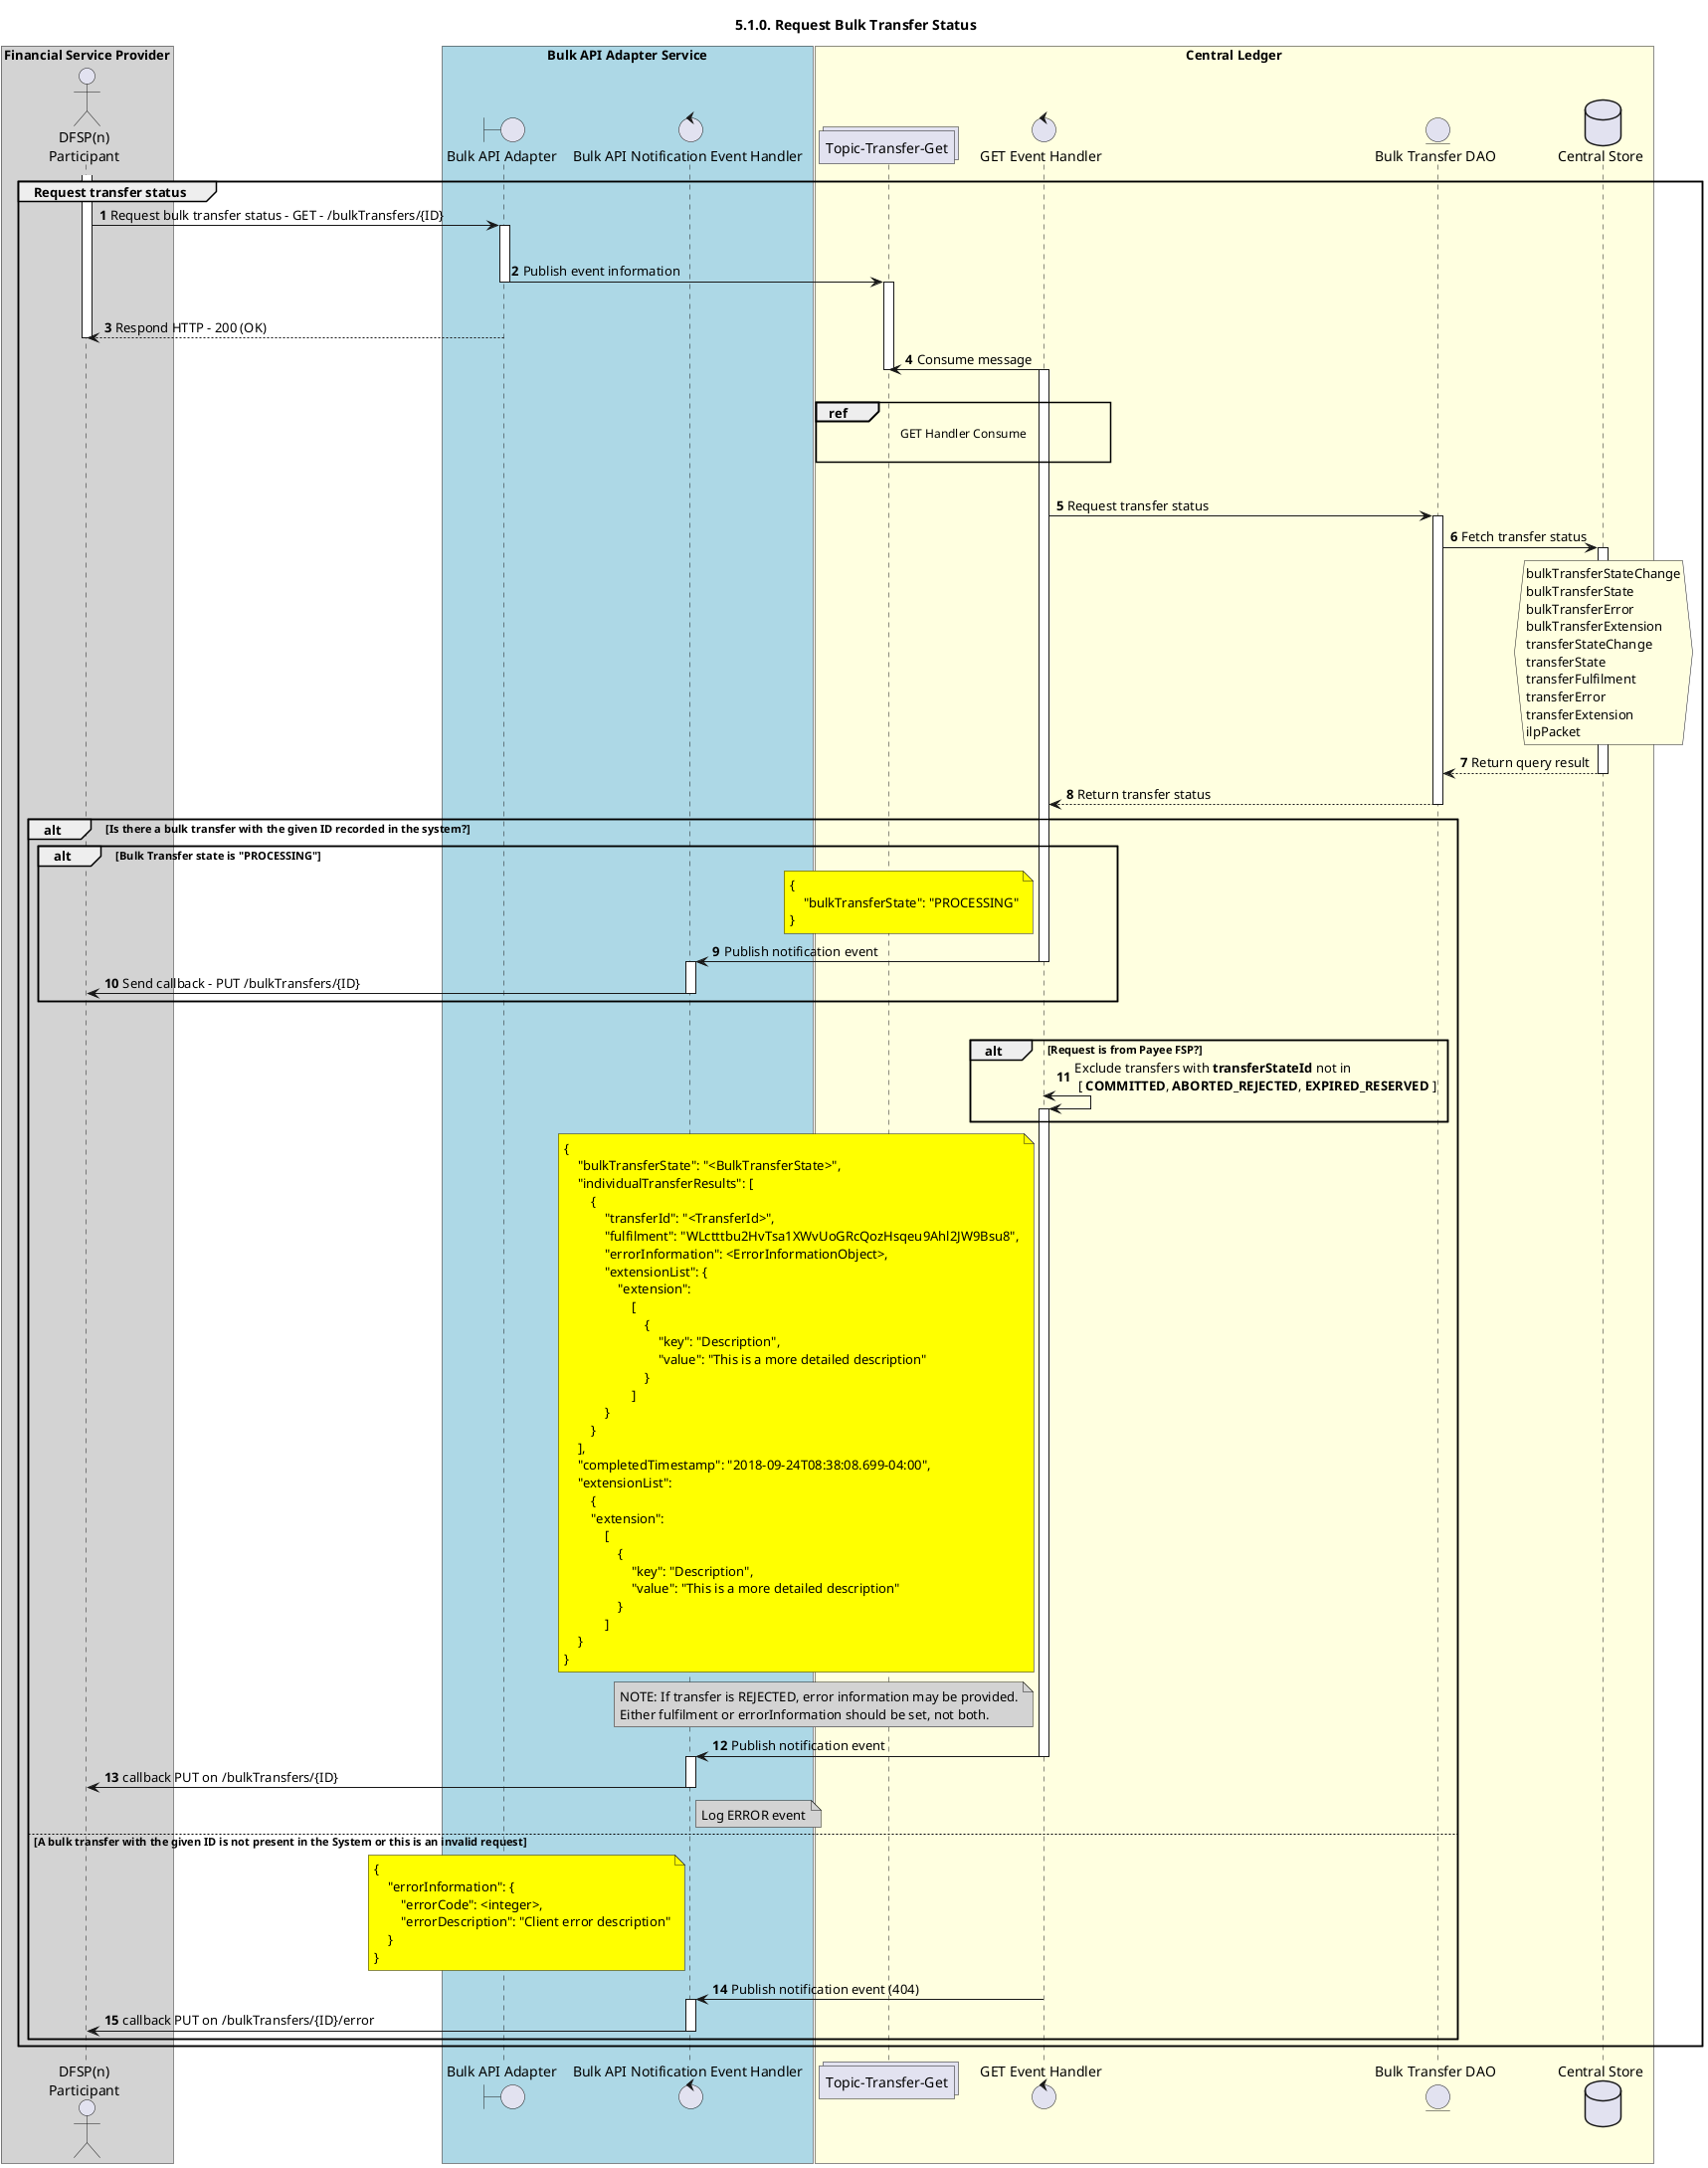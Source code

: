 /'*****
 License
 --------------
 Copyright © 2017 Bill & Melinda Gates Foundation
 The Mojaloop files are made available by the Bill & Melinda Gates Foundation under the Apache License, Version 2.0 (the "License") and you may not use these files except in compliance with the License. You may obtain a copy of the License at
 http://www.apache.org/licenses/LICENSE-2.0
 Unless required by applicable law or agreed to in writing, the Mojaloop files are distributed on an "AS IS" BASIS, WITHOUT WARRANTIES OR CONDITIONS OF ANY KIND, either express or implied. See the License for the specific language governing permissions and limitations under the License.
 Contributors
 --------------
 This is the official list of the Mojaloop project contributors for this file.
 Names of the original copyright holders (individuals or organizations)
 should be listed with a '*' in the first column. People who have
 contributed from an organization can be listed under the organization
 that actually holds the copyright for their contributions (see the
 Gates Foundation organization for an example). Those individuals should have
 their names indented and be marked with a '-'. Email address can be added
 optionally within square brackets <email>.
 * Gates Foundation
 - Name Surname <name.surname@gatesfoundation.com>

 * Steven Oderayi <steven.oderayi@modusbox.com>
 --------------
 ******'/

@startuml
' declate title
title 5.1.0. Request Bulk Transfer Status

autonumber

' declare actors
actor "DFSP(n)\nParticipant" as DFSP
control "Bulk API Notification Event Handler" as NOTIFY_HANDLER
boundary "Bulk API Adapter" as BULKAPI
collections "Topic-Transfer-Get" as TOPIC_GET
control "GET Event Handler" as GET_HANDLER
entity "Bulk Transfer DAO" as TRANSFER_DAO
database "Central Store" as DB

box "Financial Service Provider" #lightGray
	participant DFSP
end box
box "Bulk API Adapter Service" #LightBlue
    participant BULKAPI
	participant NOTIFY_HANDLER
end box
box "Central Ledger" #LightYellow
    participant TOPIC_GET
    participant GET_HANDLER
    participant TRANSFER_DAO
    participant DB
end box

' start flow
group Request transfer status
    activate DFSP
    DFSP -> BULKAPI: Request bulk transfer status - GET - /bulkTransfers/{ID}
    activate BULKAPI
    |||
    BULKAPI -> TOPIC_GET: Publish event information
    deactivate BULKAPI
    activate TOPIC_GET
    |||
    deactivate GET_HANDLER
    
    DFSP <-- BULKAPI: Respond HTTP - 200 (OK)
    deactivate DFSP
    deactivate BULKAPI
    GET_HANDLER -> TOPIC_GET: Consume message
    |||
    ref over TOPIC_GET, GET_HANDLER :  GET Handler Consume\n
    |||
    deactivate TOPIC_GET
    activate GET_HANDLER
    GET_HANDLER -> TRANSFER_DAO: Request transfer status
    activate TRANSFER_DAO
    TRANSFER_DAO -> DB: Fetch transfer status

    activate DB
    hnote over DB #lightyellow
        bulkTransferStateChange
        bulkTransferState
        bulkTransferError
        bulkTransferExtension
        transferStateChange
        transferState
        transferFulfilment
        transferError
        transferExtension
        ilpPacket
    end hnote
    TRANSFER_DAO <-- DB: Return query result
    deactivate DB
    
    GET_HANDLER <-- TRANSFER_DAO: Return transfer status
    deactivate TRANSFER_DAO
    
    alt Is there a bulk transfer with the given ID recorded in the system?
        alt Bulk Transfer state is **"PROCESSING"**
            note left of GET_HANDLER #yellow
                {
                    "bulkTransferState": "PROCESSING"
                }
            end note
            NOTIFY_HANDLER <- GET_HANDLER: Publish notification event
            deactivate GET_HANDLER
            activate NOTIFY_HANDLER
            NOTIFY_HANDLER -> DFSP: Send callback - PUT /bulkTransfers/{ID}
            deactivate NOTIFY_HANDLER
        end
        |||
        alt Request is from Payee FSP?
            GET_HANDLER <-> GET_HANDLER: Exclude transfers with **transferStateId** not in \n [ **COMMITTED**, **ABORTED_REJECTED**, **EXPIRED_RESERVED** ]
            activate GET_HANDLER
        end
        
        note left of GET_HANDLER #yellow
            {
                "bulkTransferState": "<BulkTransferState>",
                "individualTransferResults": [
                    {
                        "transferId": "<TransferId>",
                        "fulfilment": "WLctttbu2HvTsa1XWvUoGRcQozHsqeu9Ahl2JW9Bsu8",
                        "errorInformation": <ErrorInformationObject>,
                        "extensionList": {
                            "extension":
                                [
                                    {
                                        "key": "Description",
                                        "value": "This is a more detailed description"
                                    }
                                ]
                        }
                    }
                ],
                "completedTimestamp": "2018-09-24T08:38:08.699-04:00",
                "extensionList":
                    {
                    "extension":
                        [
                            {
                                "key": "Description",
                                "value": "This is a more detailed description"
                            }
                        ]
                }
            }
        end note
        note left of GET_HANDLER #lightGray
            NOTE: If transfer is REJECTED, error information may be provided.
            Either fulfilment or errorInformation should be set, not both.
        end note
        NOTIFY_HANDLER <- GET_HANDLER: Publish notification event
        deactivate GET_HANDLER
        activate NOTIFY_HANDLER
        DFSP <- NOTIFY_HANDLER: callback PUT on /bulkTransfers/{ID}
        deactivate NOTIFY_HANDLER
        note right of NOTIFY_HANDLER #lightgray
            Log ERROR event
        end note
    else A bulk transfer with the given ID is not present in the System or this is an invalid request
        note left of NOTIFY_HANDLER #yellow
            {
                "errorInformation": {
                    "errorCode": <integer>,
                    "errorDescription": "Client error description"
                }
            }
        end note
        GET_HANDLER -> NOTIFY_HANDLER: Publish notification event (404)
        activate NOTIFY_HANDLER
        DFSP <- NOTIFY_HANDLER: callback PUT on /bulkTransfers/{ID}/error
        deactivate NOTIFY_HANDLER
    end

    deactivate GET_HANDLER
    deactivate NOTIFY_HANDLER
deactivate DFSP
end
@enduml
